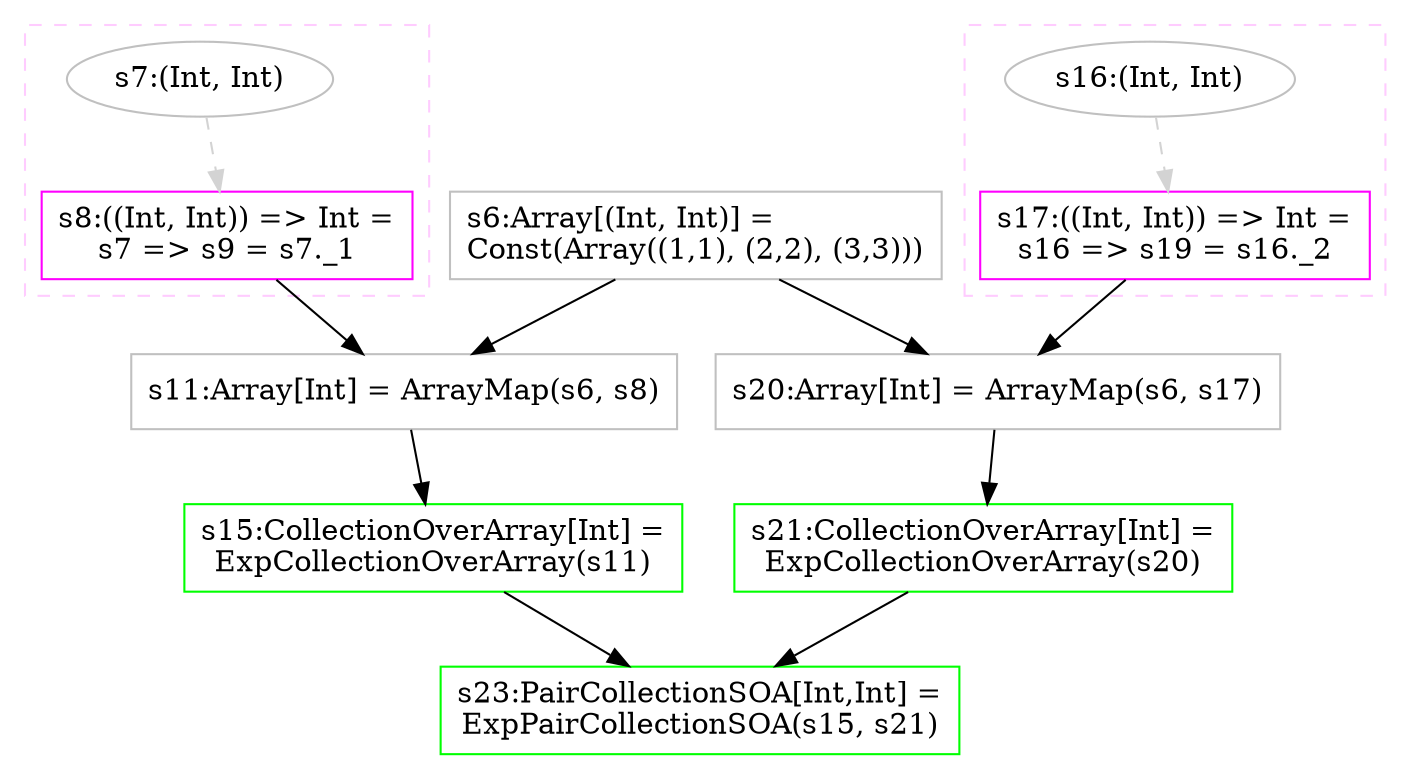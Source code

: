 digraph "graph_s23_3556993579133884197.dot" {
	graph [concentrate=true];
	node [label="\N"];
	graph [bb="0,0,547,358"];
	subgraph cluster_s8 {
		graph [style=dashed,
			color="#FFCCFF",
			bb="385,220,539,350"];
		{
			graph [rank=source,
				bb=""];
			s7 [label="s7:(Int, Int)", color=gray, pos="455,324", width="1.5281", height="0.5"];
		}
		{
			graph [rank=sink,
				bb=""];
			s8 [label="s8:((Int, Int)) => Int =\ls7 => s9 = s7._1", shape=box, color=magenta, tooltip="s8:((Int, Int)) => Int", pos="462,249", width="1.9224", height="0.57778"];
		}
		s7 -> s8 [style=dashed, color=lightgray, weight=0, pos="e,460.11,269.75 456.66,305.7 457.4,297.94 458.3,288.57 459.15,279.74"];
		s7 -> s8 [style=solid];
	}
	subgraph cluster_s17 {
		graph [style=dashed,
			color="#FFCCFF",
			bb="8,220,170,350"];
		{
			graph [rank=source,
				bb=""];
			s16 [label="s16:(Int, Int)", color=gray, pos="82,324", width="1.6507", height="0.5"];
		}
		{
			graph [rank=sink,
				bb=""];
			s17 [label="s17:((Int, Int)) => Int =\ls16 => s19 = s16._2", shape=box, color=magenta, tooltip="s17:((Int, Int)) => Int", pos="89,249", width="2.0127", height="0.57778"];
		}
		s16 -> s17 [style=dashed, color=lightgray, weight=0, pos="e,87.106,269.75 83.659,305.7 84.403,297.94 85.302,288.57 86.148,279.74"];
		s16 -> s17 [style=solid];
	}
	s6 [label="s6:Array[(Int, Int)] =\lConst(Array((1,1), (2,2), (3,3)))", shape=box, color=gray, tooltip="s6:Array[(Int, Int)]", pos="277,249", width="2.6975", height="0.57778"];
	s11 [label="s11:Array[Int] = ArrayMap(s6, s8)", shape=box, color=gray, tooltip="s11:Array[Int]", pos="391,174", width="2.9167", height="0.5"];
	s15 [label="s15:CollectionOverArray[Int] =\lExpCollectionOverArray(s11)", shape=box, color=green, tooltip="s15:CollectionOverArray[Int]", pos="386,99", width="2.6984", height="0.57778"];
	s20 [label="s20:Array[Int] = ArrayMap(s6, s17)", shape=box, color=gray, tooltip="s20:Array[Int]", pos="159,174", width="3.0106", height="0.5"];
	s21 [label="s21:CollectionOverArray[Int] =\lExpCollectionOverArray(s20)", shape=box, color=green, tooltip="s21:CollectionOverArray[Int]", pos="168,99", width="2.6984", height="0.57778"];
	s23 [label="s23:PairCollectionSOA[Int,Int] =\lExpPairCollectionSOA(s15, s21)", shape=box, color=green, tooltip="s23:PairCollectionSOA[Int,Int]", pos="277,21", width="2.8163", height="0.57778"];
	s6 -> s20 [style=solid, pos="e,186.55,192.04 245.07,228.25 229.63,218.7 211.04,207.2 195.1,197.33"];
	s17 -> s20 [style=solid, pos="e,142.28,192.44 108.13,228.05 116.48,219.35 126.35,209.04 135.17,199.85"];
	s6 -> s11 [style=solid, pos="e,364.39,192.04 307.85,228.25 322.62,218.79 340.39,207.41 355.7,197.61"];
	s8 -> s11 [style=solid, pos="e,407.96,192.44 442.6,228.05 434.13,219.35 424.11,209.04 415.17,199.85"];
	s15 -> s23 [style=solid, pos="e,305.21,41.671 357.65,78.23 344.15,68.818 327.84,57.451 313.44,47.407"];
	s21 -> s23 [style=solid, pos="e,248.79,41.671 196.35,78.23 209.85,68.818 226.16,57.451 240.56,47.407"];
	s11 -> s15 [style=solid, pos="e,387.35,119.75 389.82,155.7 389.28,147.94 388.64,138.57 388.04,129.74"];
	s20 -> s21 [style=solid, pos="e,165.56,119.75 161.13,155.7 162.09,147.94 163.25,138.57 164.33,129.74"];
}

